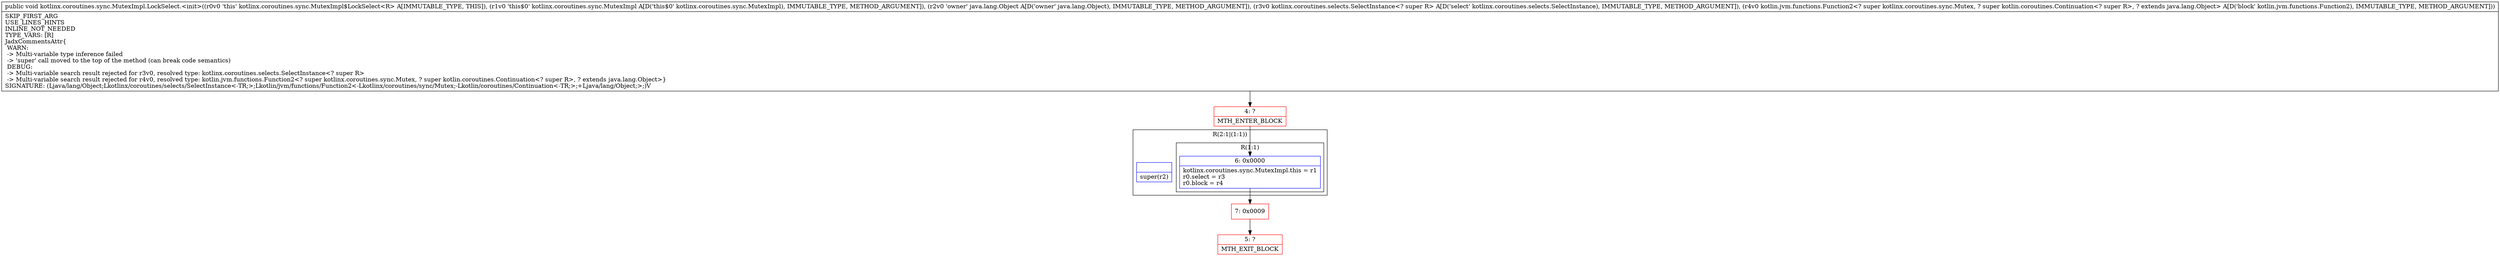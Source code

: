 digraph "CFG forkotlinx.coroutines.sync.MutexImpl.LockSelect.\<init\>(Lkotlinx\/coroutines\/sync\/MutexImpl;Ljava\/lang\/Object;Lkotlinx\/coroutines\/selects\/SelectInstance;Lkotlin\/jvm\/functions\/Function2;)V" {
subgraph cluster_Region_239924818 {
label = "R(2:1|(1:1))";
node [shape=record,color=blue];
Node_InsnContainer_1400363224 [shape=record,label="{|super(r2)\l}"];
subgraph cluster_Region_431072281 {
label = "R(1:1)";
node [shape=record,color=blue];
Node_6 [shape=record,label="{6\:\ 0x0000|kotlinx.coroutines.sync.MutexImpl.this = r1\lr0.select = r3\lr0.block = r4\l}"];
}
}
Node_4 [shape=record,color=red,label="{4\:\ ?|MTH_ENTER_BLOCK\l}"];
Node_7 [shape=record,color=red,label="{7\:\ 0x0009}"];
Node_5 [shape=record,color=red,label="{5\:\ ?|MTH_EXIT_BLOCK\l}"];
MethodNode[shape=record,label="{public void kotlinx.coroutines.sync.MutexImpl.LockSelect.\<init\>((r0v0 'this' kotlinx.coroutines.sync.MutexImpl$LockSelect\<R\> A[IMMUTABLE_TYPE, THIS]), (r1v0 'this$0' kotlinx.coroutines.sync.MutexImpl A[D('this$0' kotlinx.coroutines.sync.MutexImpl), IMMUTABLE_TYPE, METHOD_ARGUMENT]), (r2v0 'owner' java.lang.Object A[D('owner' java.lang.Object), IMMUTABLE_TYPE, METHOD_ARGUMENT]), (r3v0 kotlinx.coroutines.selects.SelectInstance\<? super R\> A[D('select' kotlinx.coroutines.selects.SelectInstance), IMMUTABLE_TYPE, METHOD_ARGUMENT]), (r4v0 kotlin.jvm.functions.Function2\<? super kotlinx.coroutines.sync.Mutex, ? super kotlin.coroutines.Continuation\<? super R\>, ? extends java.lang.Object\> A[D('block' kotlin.jvm.functions.Function2), IMMUTABLE_TYPE, METHOD_ARGUMENT]))  | SKIP_FIRST_ARG\lUSE_LINES_HINTS\lINLINE_NOT_NEEDED\lTYPE_VARS: [R]\lJadxCommentsAttr\{\l WARN: \l \-\> Multi\-variable type inference failed\l \-\> 'super' call moved to the top of the method (can break code semantics)\l DEBUG: \l \-\> Multi\-variable search result rejected for r3v0, resolved type: kotlinx.coroutines.selects.SelectInstance\<? super R\>\l \-\> Multi\-variable search result rejected for r4v0, resolved type: kotlin.jvm.functions.Function2\<? super kotlinx.coroutines.sync.Mutex, ? super kotlin.coroutines.Continuation\<? super R\>, ? extends java.lang.Object\>\}\lSIGNATURE: (Ljava\/lang\/Object;Lkotlinx\/coroutines\/selects\/SelectInstance\<\-TR;\>;Lkotlin\/jvm\/functions\/Function2\<\-Lkotlinx\/coroutines\/sync\/Mutex;\-Lkotlin\/coroutines\/Continuation\<\-TR;\>;+Ljava\/lang\/Object;\>;)V\l}"];
MethodNode -> Node_4;Node_6 -> Node_7;
Node_4 -> Node_6;
Node_7 -> Node_5;
}

